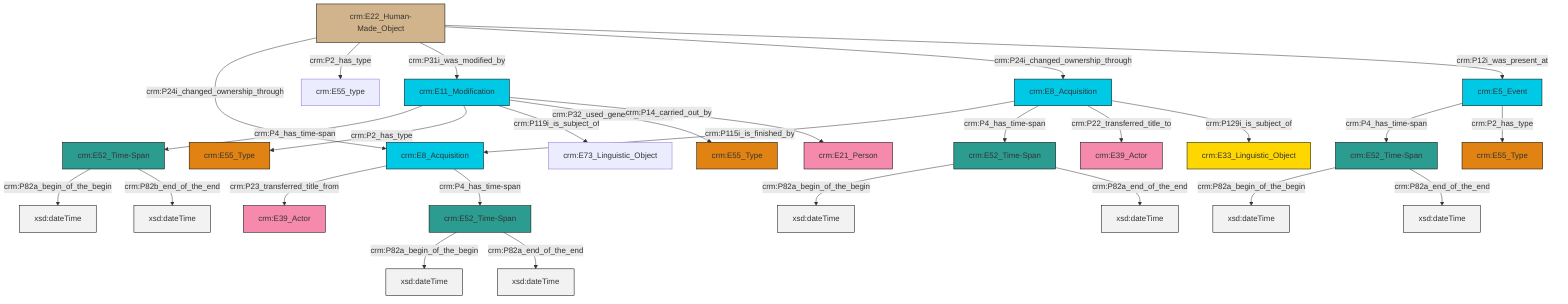 graph TD
classDef Literal fill:#f2f2f2,stroke:#000000;
classDef CRM_Entity fill:#FFFFFF,stroke:#000000;
classDef Temporal_Entity fill:#00C9E6, stroke:#000000;
classDef Type fill:#E18312, stroke:#000000;
classDef Time-Span fill:#2C9C91, stroke:#000000;
classDef Appellation fill:#FFEB7F, stroke:#000000;
classDef Place fill:#008836, stroke:#000000;
classDef Persistent_Item fill:#B266B2, stroke:#000000;
classDef Conceptual_Object fill:#FFD700, stroke:#000000;
classDef Physical_Thing fill:#D2B48C, stroke:#000000;
classDef Actor fill:#f58aad, stroke:#000000;
classDef PC_Classes fill:#4ce600, stroke:#000000;
classDef Multi fill:#cccccc,stroke:#000000;

2["crm:E8_Acquisition"]:::Temporal_Entity -->|crm:P23_transferred_title_from| 3["crm:E39_Actor"]:::Actor
4["crm:E52_Time-Span"]:::Time-Span -->|crm:P82a_begin_of_the_begin| 8[xsd:dateTime]:::Literal
9["crm:E5_Event"]:::Temporal_Entity -->|crm:P4_has_time-span| 10["crm:E52_Time-Span"]:::Time-Span
11["crm:E11_Modification"]:::Temporal_Entity -->|crm:P4_has_time-span| 4["crm:E52_Time-Span"]:::Time-Span
12["crm:E52_Time-Span"]:::Time-Span -->|crm:P82a_begin_of_the_begin| 13[xsd:dateTime]:::Literal
14["crm:E8_Acquisition"]:::Temporal_Entity -->|crm:P115i_is_finished_by| 2["crm:E8_Acquisition"]:::Temporal_Entity
11["crm:E11_Modification"]:::Temporal_Entity -->|crm:P2_has_type| 15["crm:E55_Type"]:::Type
10["crm:E52_Time-Span"]:::Time-Span -->|crm:P82a_begin_of_the_begin| 16[xsd:dateTime]:::Literal
4["crm:E52_Time-Span"]:::Time-Span -->|crm:P82b_end_of_the_end| 19[xsd:dateTime]:::Literal
20["crm:E52_Time-Span"]:::Time-Span -->|crm:P82a_begin_of_the_begin| 21[xsd:dateTime]:::Literal
9["crm:E5_Event"]:::Temporal_Entity -->|crm:P2_has_type| 22["crm:E55_Type"]:::Type
29["crm:E22_Human-Made_Object"]:::Physical_Thing -->|crm:P24i_changed_ownership_through| 2["crm:E8_Acquisition"]:::Temporal_Entity
12["crm:E52_Time-Span"]:::Time-Span -->|crm:P82a_end_of_the_end| 30[xsd:dateTime]:::Literal
29["crm:E22_Human-Made_Object"]:::Physical_Thing -->|crm:P2_has_type| 27["crm:E55_type"]:::Default
29["crm:E22_Human-Made_Object"]:::Physical_Thing -->|crm:P31i_was_modified_by| 11["crm:E11_Modification"]:::Temporal_Entity
14["crm:E8_Acquisition"]:::Temporal_Entity -->|crm:P4_has_time-span| 20["crm:E52_Time-Span"]:::Time-Span
10["crm:E52_Time-Span"]:::Time-Span -->|crm:P82a_end_of_the_end| 33[xsd:dateTime]:::Literal
11["crm:E11_Modification"]:::Temporal_Entity -->|crm:P119i_is_subject_of| 17["crm:E73_Linguistic_Object"]:::Default
14["crm:E8_Acquisition"]:::Temporal_Entity -->|crm:P22_transferred_title_to| 31["crm:E39_Actor"]:::Actor
29["crm:E22_Human-Made_Object"]:::Physical_Thing -->|crm:P24i_changed_ownership_through| 14["crm:E8_Acquisition"]:::Temporal_Entity
14["crm:E8_Acquisition"]:::Temporal_Entity -->|crm:P129i_is_subject_of| 6["crm:E33_Linguistic_Object"]:::Conceptual_Object
2["crm:E8_Acquisition"]:::Temporal_Entity -->|crm:P4_has_time-span| 12["crm:E52_Time-Span"]:::Time-Span
29["crm:E22_Human-Made_Object"]:::Physical_Thing -->|crm:P12i_was_present_at| 9["crm:E5_Event"]:::Temporal_Entity
20["crm:E52_Time-Span"]:::Time-Span -->|crm:P82a_end_of_the_end| 35[xsd:dateTime]:::Literal
11["crm:E11_Modification"]:::Temporal_Entity -->|crm:P32_used_general_technique| 36["crm:E55_Type"]:::Type
11["crm:E11_Modification"]:::Temporal_Entity -->|crm:P14_carried_out_by| 0["crm:E21_Person"]:::Actor